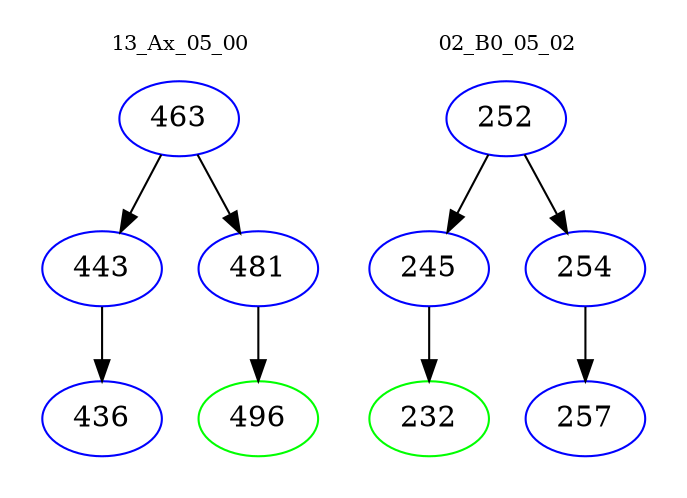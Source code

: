 digraph{
subgraph cluster_0 {
color = white
label = "13_Ax_05_00";
fontsize=10;
T0_463 [label="463", color="blue"]
T0_463 -> T0_443 [color="black"]
T0_443 [label="443", color="blue"]
T0_443 -> T0_436 [color="black"]
T0_436 [label="436", color="blue"]
T0_463 -> T0_481 [color="black"]
T0_481 [label="481", color="blue"]
T0_481 -> T0_496 [color="black"]
T0_496 [label="496", color="green"]
}
subgraph cluster_1 {
color = white
label = "02_B0_05_02";
fontsize=10;
T1_252 [label="252", color="blue"]
T1_252 -> T1_245 [color="black"]
T1_245 [label="245", color="blue"]
T1_245 -> T1_232 [color="black"]
T1_232 [label="232", color="green"]
T1_252 -> T1_254 [color="black"]
T1_254 [label="254", color="blue"]
T1_254 -> T1_257 [color="black"]
T1_257 [label="257", color="blue"]
}
}
